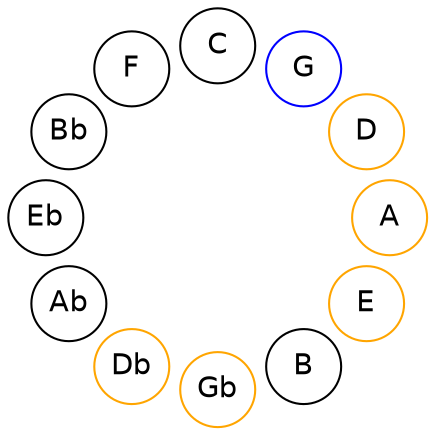 
graph {

layout = circo;
mindist = .1

node [shape = circle, fontname = Helvetica, margin = 0]
edge [style=invis]

subgraph 1 {
	E -- B -- Gb -- Db -- Ab -- Eb -- Bb -- F -- C -- G -- D -- A -- E
}

E [color=orange];
Gb [color=orange];
Db [color=orange];
G [color=blue];
D [color=orange];
A [color=orange];
}
